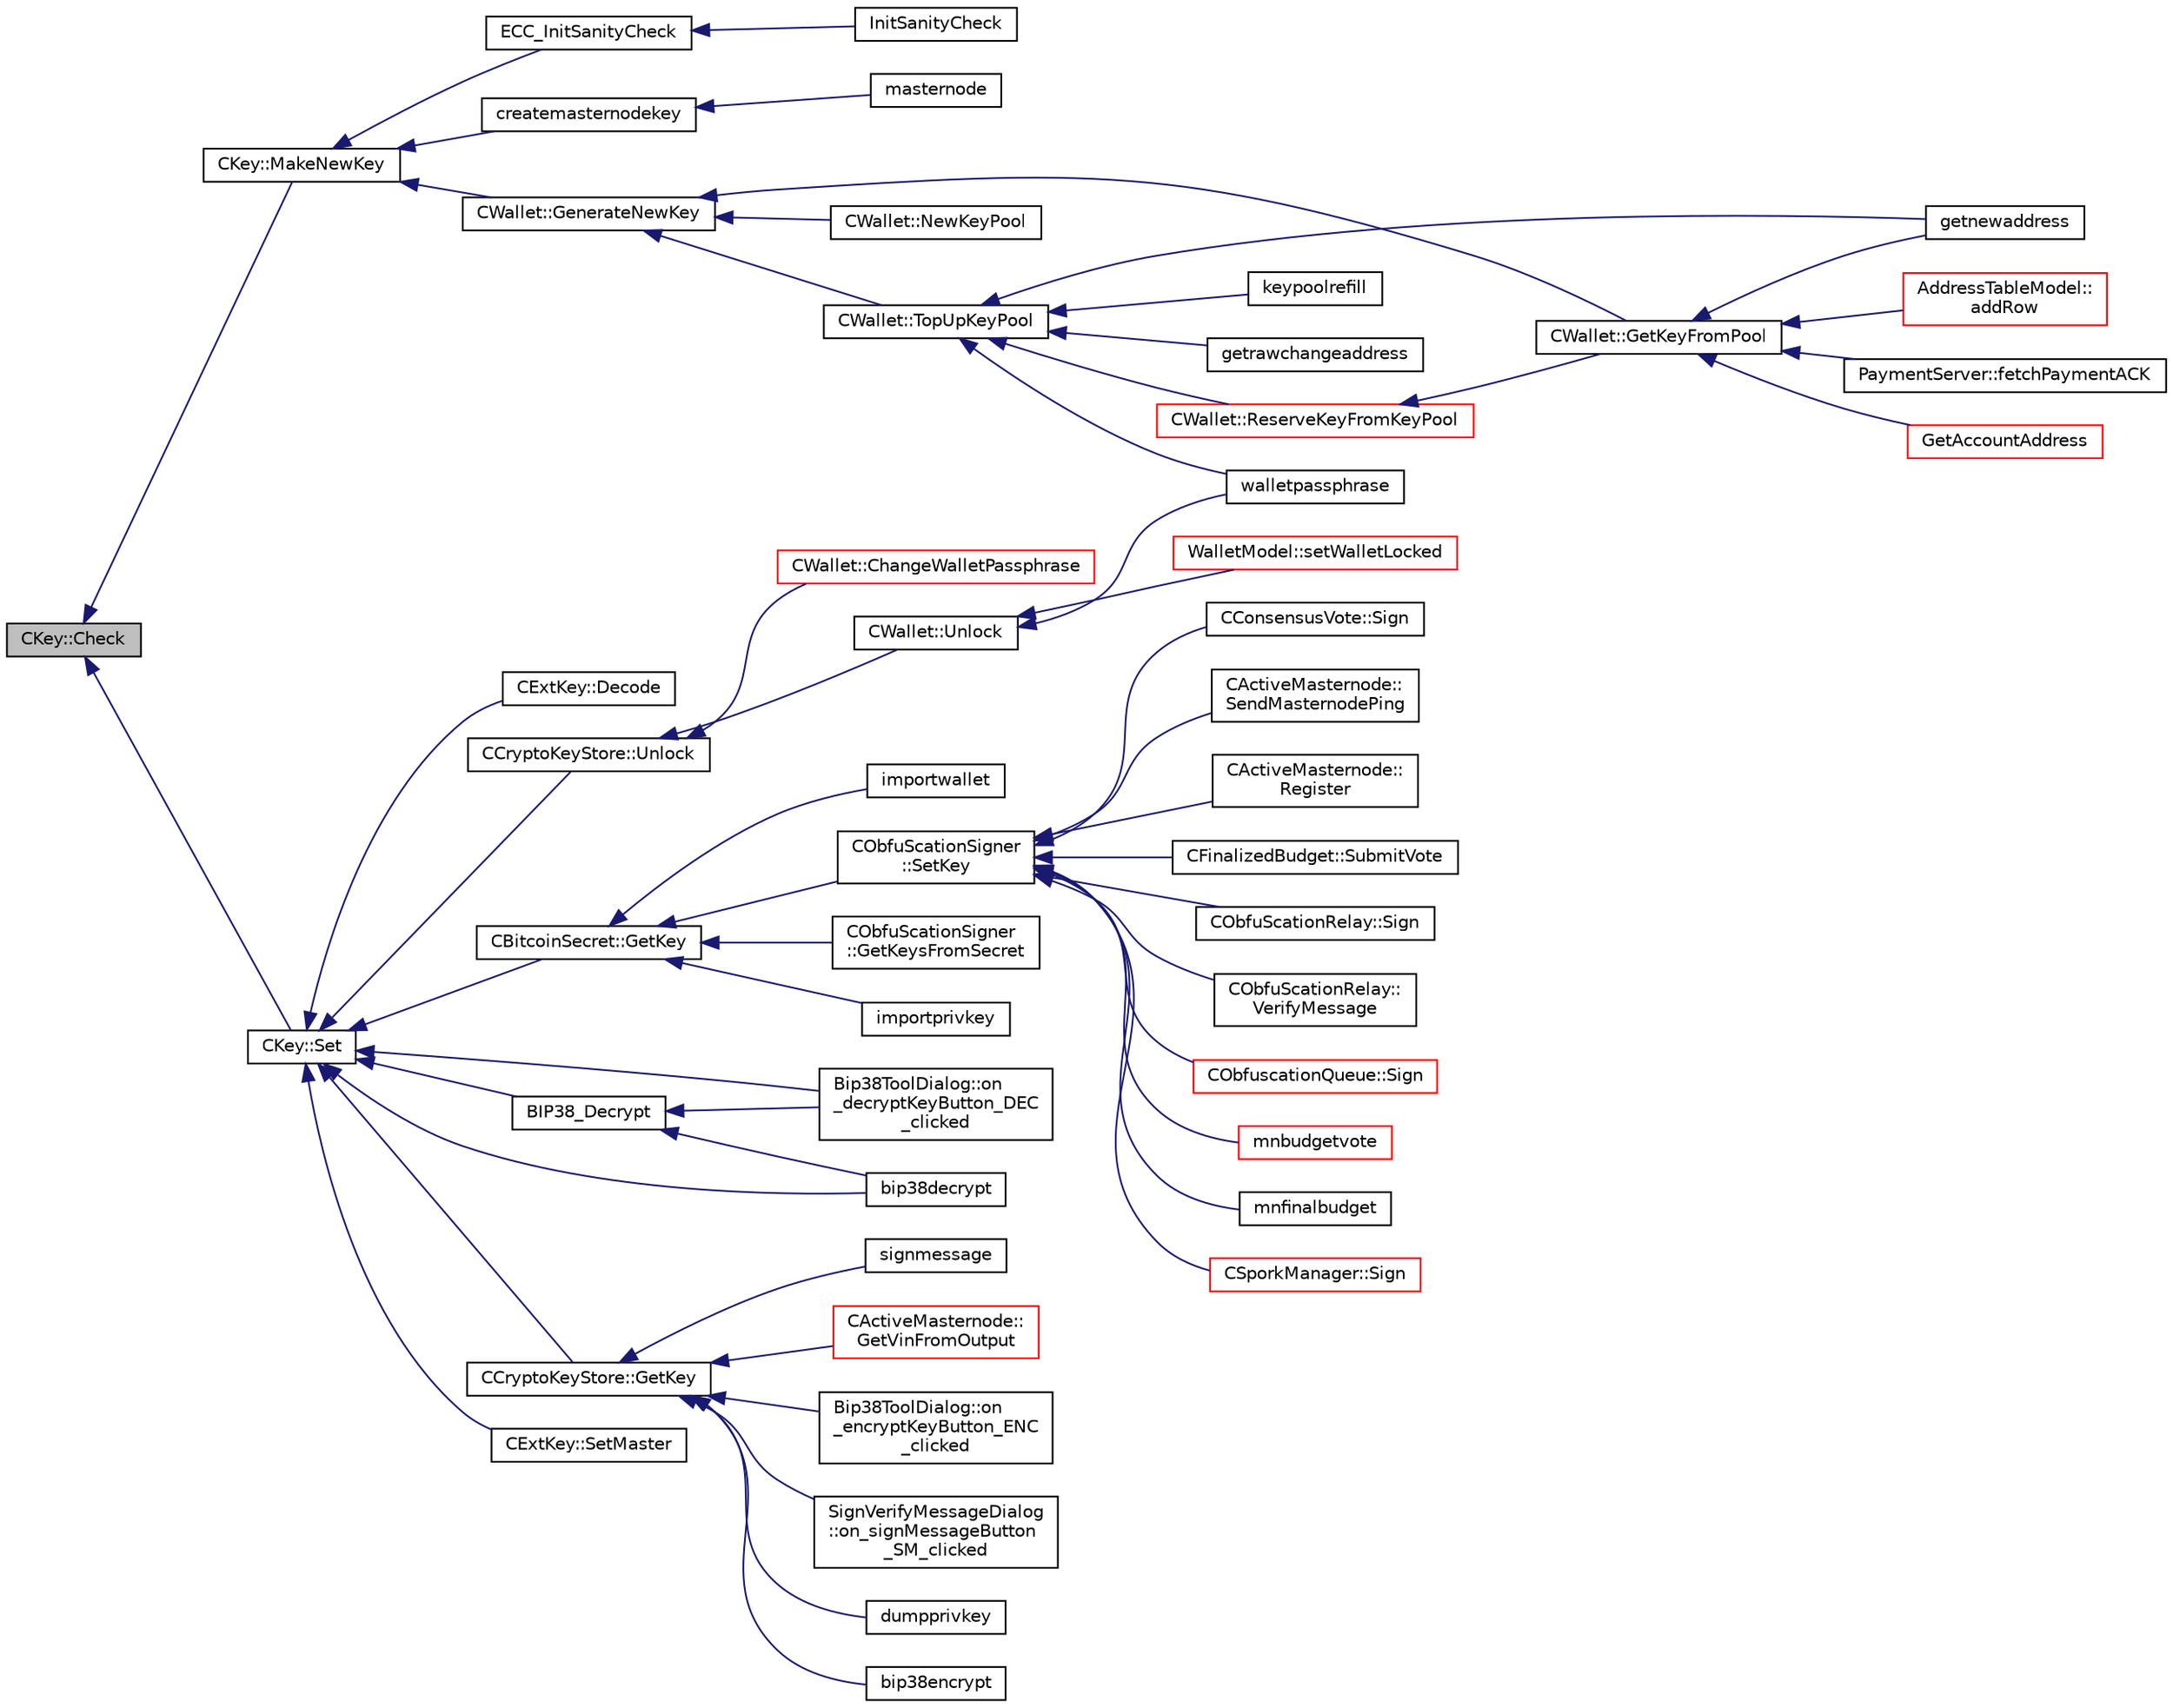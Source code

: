 digraph "CKey::Check"
{
  edge [fontname="Helvetica",fontsize="10",labelfontname="Helvetica",labelfontsize="10"];
  node [fontname="Helvetica",fontsize="10",shape=record];
  rankdir="LR";
  Node205 [label="CKey::Check",height=0.2,width=0.4,color="black", fillcolor="grey75", style="filled", fontcolor="black"];
  Node205 -> Node206 [dir="back",color="midnightblue",fontsize="10",style="solid",fontname="Helvetica"];
  Node206 [label="CKey::MakeNewKey",height=0.2,width=0.4,color="black", fillcolor="white", style="filled",URL="$class_c_key.html#a9d12ed9d297e4286250fd7ea6b59e1a5",tooltip="Generate a new private key using a cryptographic PRNG. "];
  Node206 -> Node207 [dir="back",color="midnightblue",fontsize="10",style="solid",fontname="Helvetica"];
  Node207 [label="ECC_InitSanityCheck",height=0.2,width=0.4,color="black", fillcolor="white", style="filled",URL="$key_8h.html#a55cc40f04bf887c1000667caccb0684a",tooltip="Check that required EC support is available at runtime. "];
  Node207 -> Node208 [dir="back",color="midnightblue",fontsize="10",style="solid",fontname="Helvetica"];
  Node208 [label="InitSanityCheck",height=0.2,width=0.4,color="black", fillcolor="white", style="filled",URL="$init_8cpp.html#a878797b40fb8eb0d7f330a41d7742d11",tooltip="Sanity checks Ensure that DIVI is running in a usable environment with all necessary library support..."];
  Node206 -> Node209 [dir="back",color="midnightblue",fontsize="10",style="solid",fontname="Helvetica"];
  Node209 [label="createmasternodekey",height=0.2,width=0.4,color="black", fillcolor="white", style="filled",URL="$rpcmasternode_8cpp.html#ab2ae911ed724aad1cbe631ae2fe3e219"];
  Node209 -> Node210 [dir="back",color="midnightblue",fontsize="10",style="solid",fontname="Helvetica"];
  Node210 [label="masternode",height=0.2,width=0.4,color="black", fillcolor="white", style="filled",URL="$rpcmasternode_8cpp.html#a30609e443aeb47c29ed0878d16b1b5e1"];
  Node206 -> Node211 [dir="back",color="midnightblue",fontsize="10",style="solid",fontname="Helvetica"];
  Node211 [label="CWallet::GenerateNewKey",height=0.2,width=0.4,color="black", fillcolor="white", style="filled",URL="$group__map_wallet.html#ga061fe7f54f80ec40f856b3e6365c2f4a"];
  Node211 -> Node212 [dir="back",color="midnightblue",fontsize="10",style="solid",fontname="Helvetica"];
  Node212 [label="CWallet::NewKeyPool",height=0.2,width=0.4,color="black", fillcolor="white", style="filled",URL="$group___actions.html#ga7353ba1e79fc4167fbfbe79b41698fa7",tooltip="Mark old keypool keys as used, and generate all new keys. "];
  Node211 -> Node213 [dir="back",color="midnightblue",fontsize="10",style="solid",fontname="Helvetica"];
  Node213 [label="CWallet::TopUpKeyPool",height=0.2,width=0.4,color="black", fillcolor="white", style="filled",URL="$group___actions.html#ga9730278506e0a4f1c65239b951525b55"];
  Node213 -> Node214 [dir="back",color="midnightblue",fontsize="10",style="solid",fontname="Helvetica"];
  Node214 [label="getnewaddress",height=0.2,width=0.4,color="black", fillcolor="white", style="filled",URL="$rpcwallet_8cpp.html#aead824d845d670fbd8f187ebd4f9a535"];
  Node213 -> Node215 [dir="back",color="midnightblue",fontsize="10",style="solid",fontname="Helvetica"];
  Node215 [label="getrawchangeaddress",height=0.2,width=0.4,color="black", fillcolor="white", style="filled",URL="$rpcwallet_8cpp.html#ae71809202b4dcc13d2034c5c72af34da"];
  Node213 -> Node216 [dir="back",color="midnightblue",fontsize="10",style="solid",fontname="Helvetica"];
  Node216 [label="keypoolrefill",height=0.2,width=0.4,color="black", fillcolor="white", style="filled",URL="$rpcwallet_8cpp.html#afe8615fcf2c8e5319166c2fa8c638e08"];
  Node213 -> Node217 [dir="back",color="midnightblue",fontsize="10",style="solid",fontname="Helvetica"];
  Node217 [label="walletpassphrase",height=0.2,width=0.4,color="black", fillcolor="white", style="filled",URL="$rpcwallet_8cpp.html#a733f7c70e7c18783935e6de9643c0086"];
  Node213 -> Node218 [dir="back",color="midnightblue",fontsize="10",style="solid",fontname="Helvetica"];
  Node218 [label="CWallet::ReserveKeyFromKeyPool",height=0.2,width=0.4,color="red", fillcolor="white", style="filled",URL="$group___actions.html#ga9921854840668a1856998f041177dd2b"];
  Node218 -> Node219 [dir="back",color="midnightblue",fontsize="10",style="solid",fontname="Helvetica"];
  Node219 [label="CWallet::GetKeyFromPool",height=0.2,width=0.4,color="black", fillcolor="white", style="filled",URL="$group___actions.html#ga18549ec5c472c003afc4794daeb9adfd"];
  Node219 -> Node220 [dir="back",color="midnightblue",fontsize="10",style="solid",fontname="Helvetica"];
  Node220 [label="AddressTableModel::\laddRow",height=0.2,width=0.4,color="red", fillcolor="white", style="filled",URL="$class_address_table_model.html#aa72edd2a093a6e9318639d69d3a23488"];
  Node219 -> Node225 [dir="back",color="midnightblue",fontsize="10",style="solid",fontname="Helvetica"];
  Node225 [label="PaymentServer::fetchPaymentACK",height=0.2,width=0.4,color="black", fillcolor="white", style="filled",URL="$class_payment_server.html#ab846f9e8778e5cc878b644133e8628f1"];
  Node219 -> Node214 [dir="back",color="midnightblue",fontsize="10",style="solid",fontname="Helvetica"];
  Node219 -> Node226 [dir="back",color="midnightblue",fontsize="10",style="solid",fontname="Helvetica"];
  Node226 [label="GetAccountAddress",height=0.2,width=0.4,color="red", fillcolor="white", style="filled",URL="$rpcwallet_8cpp.html#aa3d9baf7a6fc6c9f0a08ec861ca52f59"];
  Node211 -> Node219 [dir="back",color="midnightblue",fontsize="10",style="solid",fontname="Helvetica"];
  Node205 -> Node234 [dir="back",color="midnightblue",fontsize="10",style="solid",fontname="Helvetica"];
  Node234 [label="CKey::Set",height=0.2,width=0.4,color="black", fillcolor="white", style="filled",URL="$class_c_key.html#aaa13d5f08456bba094210c5eeabf64c8",tooltip="Initialize using begin and end iterators to byte data. "];
  Node234 -> Node235 [dir="back",color="midnightblue",fontsize="10",style="solid",fontname="Helvetica"];
  Node235 [label="CBitcoinSecret::GetKey",height=0.2,width=0.4,color="black", fillcolor="white", style="filled",URL="$class_c_bitcoin_secret.html#a4d6bf559d092e6d47f8001c7171096df"];
  Node235 -> Node236 [dir="back",color="midnightblue",fontsize="10",style="solid",fontname="Helvetica"];
  Node236 [label="CObfuScationSigner\l::SetKey",height=0.2,width=0.4,color="black", fillcolor="white", style="filled",URL="$class_c_obfu_scation_signer.html#a4a12e41611db1b711d59ac4c3323dd36",tooltip="Set the private/public key values, returns true if successful. "];
  Node236 -> Node237 [dir="back",color="midnightblue",fontsize="10",style="solid",fontname="Helvetica"];
  Node237 [label="CActiveMasternode::\lSendMasternodePing",height=0.2,width=0.4,color="black", fillcolor="white", style="filled",URL="$class_c_active_masternode.html#ae30a82106f2c0b6875344e39e49393c2",tooltip="Ping Masternode. "];
  Node236 -> Node238 [dir="back",color="midnightblue",fontsize="10",style="solid",fontname="Helvetica"];
  Node238 [label="CActiveMasternode::\lRegister",height=0.2,width=0.4,color="black", fillcolor="white", style="filled",URL="$class_c_active_masternode.html#a99e26870efec1ea98738cda1a5a85702",tooltip="Register remote Masternode. "];
  Node236 -> Node239 [dir="back",color="midnightblue",fontsize="10",style="solid",fontname="Helvetica"];
  Node239 [label="CFinalizedBudget::SubmitVote",height=0.2,width=0.4,color="black", fillcolor="white", style="filled",URL="$class_c_finalized_budget.html#a8d5710eaf0fe541dcdce1d5f2ebee51c"];
  Node236 -> Node240 [dir="back",color="midnightblue",fontsize="10",style="solid",fontname="Helvetica"];
  Node240 [label="CObfuScationRelay::Sign",height=0.2,width=0.4,color="black", fillcolor="white", style="filled",URL="$class_c_obfu_scation_relay.html#a6a0c143f5d9536a64bcb1745d2011761"];
  Node236 -> Node241 [dir="back",color="midnightblue",fontsize="10",style="solid",fontname="Helvetica"];
  Node241 [label="CObfuScationRelay::\lVerifyMessage",height=0.2,width=0.4,color="black", fillcolor="white", style="filled",URL="$class_c_obfu_scation_relay.html#aa76fd65563c22d322350e09b2b876e9d"];
  Node236 -> Node242 [dir="back",color="midnightblue",fontsize="10",style="solid",fontname="Helvetica"];
  Node242 [label="CObfuscationQueue::Sign",height=0.2,width=0.4,color="red", fillcolor="white", style="filled",URL="$class_c_obfuscation_queue.html#a7d7be50e6c9ca531f4a4b69a3f7c0b79",tooltip="Sign this Obfuscation transaction. "];
  Node236 -> Node245 [dir="back",color="midnightblue",fontsize="10",style="solid",fontname="Helvetica"];
  Node245 [label="mnbudgetvote",height=0.2,width=0.4,color="red", fillcolor="white", style="filled",URL="$rpcmasternode-budget_8cpp.html#a56da074ff2f33c0ef53bb451c67c0761"];
  Node236 -> Node247 [dir="back",color="midnightblue",fontsize="10",style="solid",fontname="Helvetica"];
  Node247 [label="mnfinalbudget",height=0.2,width=0.4,color="black", fillcolor="white", style="filled",URL="$rpcmasternode-budget_8cpp.html#a9377cde49f5b62904aafb46d7d3c5e7c"];
  Node236 -> Node248 [dir="back",color="midnightblue",fontsize="10",style="solid",fontname="Helvetica"];
  Node248 [label="CSporkManager::Sign",height=0.2,width=0.4,color="red", fillcolor="white", style="filled",URL="$class_c_spork_manager.html#adf1b5d40f378c4bd3a5ea31905b11f30"];
  Node236 -> Node257 [dir="back",color="midnightblue",fontsize="10",style="solid",fontname="Helvetica"];
  Node257 [label="CConsensusVote::Sign",height=0.2,width=0.4,color="black", fillcolor="white", style="filled",URL="$class_c_consensus_vote.html#a687495887aa75f5d5bb70f93ecb820d0"];
  Node235 -> Node258 [dir="back",color="midnightblue",fontsize="10",style="solid",fontname="Helvetica"];
  Node258 [label="CObfuScationSigner\l::GetKeysFromSecret",height=0.2,width=0.4,color="black", fillcolor="white", style="filled",URL="$class_c_obfu_scation_signer.html#a1e649a4b0bbeb5921ce2c37a240a98ae",tooltip="Set the private/public key values, returns true if successful. "];
  Node235 -> Node259 [dir="back",color="midnightblue",fontsize="10",style="solid",fontname="Helvetica"];
  Node259 [label="importprivkey",height=0.2,width=0.4,color="black", fillcolor="white", style="filled",URL="$rpcdump_8cpp.html#a3a6fdb974fce01220a895393d444e981"];
  Node235 -> Node260 [dir="back",color="midnightblue",fontsize="10",style="solid",fontname="Helvetica"];
  Node260 [label="importwallet",height=0.2,width=0.4,color="black", fillcolor="white", style="filled",URL="$rpcdump_8cpp.html#a2566d5c9dd1938b74e70398cdb3ac5c1"];
  Node234 -> Node261 [dir="back",color="midnightblue",fontsize="10",style="solid",fontname="Helvetica"];
  Node261 [label="BIP38_Decrypt",height=0.2,width=0.4,color="black", fillcolor="white", style="filled",URL="$bip38_8h.html#a3a8abd78d8750c4c7622d7acd3815743"];
  Node261 -> Node262 [dir="back",color="midnightblue",fontsize="10",style="solid",fontname="Helvetica"];
  Node262 [label="Bip38ToolDialog::on\l_decryptKeyButton_DEC\l_clicked",height=0.2,width=0.4,color="black", fillcolor="white", style="filled",URL="$class_bip38_tool_dialog.html#a7675f3df0cc4dc22a100052a5b099191"];
  Node261 -> Node263 [dir="back",color="midnightblue",fontsize="10",style="solid",fontname="Helvetica"];
  Node263 [label="bip38decrypt",height=0.2,width=0.4,color="black", fillcolor="white", style="filled",URL="$rpcdump_8cpp.html#a64a0e2e87f6d741efd662ac94080159d"];
  Node234 -> Node264 [dir="back",color="midnightblue",fontsize="10",style="solid",fontname="Helvetica"];
  Node264 [label="CCryptoKeyStore::Unlock",height=0.2,width=0.4,color="black", fillcolor="white", style="filled",URL="$class_c_crypto_key_store.html#a81bd70e18aa75f566526620a74f9cd88"];
  Node264 -> Node265 [dir="back",color="midnightblue",fontsize="10",style="solid",fontname="Helvetica"];
  Node265 [label="CWallet::Unlock",height=0.2,width=0.4,color="black", fillcolor="white", style="filled",URL="$group__map_wallet.html#ga654ae5a3a7c4c7c7bfd271f108781b40"];
  Node265 -> Node266 [dir="back",color="midnightblue",fontsize="10",style="solid",fontname="Helvetica"];
  Node266 [label="WalletModel::setWalletLocked",height=0.2,width=0.4,color="red", fillcolor="white", style="filled",URL="$class_wallet_model.html#a5a8b65bfaecb0813d64c733f4f34f090"];
  Node265 -> Node217 [dir="back",color="midnightblue",fontsize="10",style="solid",fontname="Helvetica"];
  Node264 -> Node286 [dir="back",color="midnightblue",fontsize="10",style="solid",fontname="Helvetica"];
  Node286 [label="CWallet::ChangeWalletPassphrase",height=0.2,width=0.4,color="red", fillcolor="white", style="filled",URL="$group__map_wallet.html#ga4abcec3066e7c462f4564c159fc15031"];
  Node234 -> Node289 [dir="back",color="midnightblue",fontsize="10",style="solid",fontname="Helvetica"];
  Node289 [label="CCryptoKeyStore::GetKey",height=0.2,width=0.4,color="black", fillcolor="white", style="filled",URL="$class_c_crypto_key_store.html#af46ec271fffb65a113702ba40a3738c8"];
  Node289 -> Node290 [dir="back",color="midnightblue",fontsize="10",style="solid",fontname="Helvetica"];
  Node290 [label="CActiveMasternode::\lGetVinFromOutput",height=0.2,width=0.4,color="red", fillcolor="white", style="filled",URL="$class_c_active_masternode.html#abc2ae1e24001f80ace4bbea2b6453944"];
  Node289 -> Node268 [dir="back",color="midnightblue",fontsize="10",style="solid",fontname="Helvetica"];
  Node268 [label="Bip38ToolDialog::on\l_encryptKeyButton_ENC\l_clicked",height=0.2,width=0.4,color="black", fillcolor="white", style="filled",URL="$class_bip38_tool_dialog.html#a31cdc41e507628f2cd413e9df57c5770"];
  Node289 -> Node281 [dir="back",color="midnightblue",fontsize="10",style="solid",fontname="Helvetica"];
  Node281 [label="SignVerifyMessageDialog\l::on_signMessageButton\l_SM_clicked",height=0.2,width=0.4,color="black", fillcolor="white", style="filled",URL="$class_sign_verify_message_dialog.html#a2ef91b4ace68d63ab1c1d3cc6c13b5f9"];
  Node289 -> Node294 [dir="back",color="midnightblue",fontsize="10",style="solid",fontname="Helvetica"];
  Node294 [label="dumpprivkey",height=0.2,width=0.4,color="black", fillcolor="white", style="filled",URL="$rpcdump_8cpp.html#a4010fb238298e15c540d3e5ecd60f858"];
  Node289 -> Node295 [dir="back",color="midnightblue",fontsize="10",style="solid",fontname="Helvetica"];
  Node295 [label="bip38encrypt",height=0.2,width=0.4,color="black", fillcolor="white", style="filled",URL="$rpcdump_8cpp.html#a303f255a7509999ce1e535d5e7bb220d"];
  Node289 -> Node296 [dir="back",color="midnightblue",fontsize="10",style="solid",fontname="Helvetica"];
  Node296 [label="signmessage",height=0.2,width=0.4,color="black", fillcolor="white", style="filled",URL="$rpcwallet_8cpp.html#a315b42a2c859c4b50a54c1b05984928c"];
  Node234 -> Node297 [dir="back",color="midnightblue",fontsize="10",style="solid",fontname="Helvetica"];
  Node297 [label="CExtKey::SetMaster",height=0.2,width=0.4,color="black", fillcolor="white", style="filled",URL="$struct_c_ext_key.html#a8cd6ecafdd649082601d7eebbec79688"];
  Node234 -> Node298 [dir="back",color="midnightblue",fontsize="10",style="solid",fontname="Helvetica"];
  Node298 [label="CExtKey::Decode",height=0.2,width=0.4,color="black", fillcolor="white", style="filled",URL="$struct_c_ext_key.html#a9720e119745472336b6729e19f0819dd"];
  Node234 -> Node262 [dir="back",color="midnightblue",fontsize="10",style="solid",fontname="Helvetica"];
  Node234 -> Node263 [dir="back",color="midnightblue",fontsize="10",style="solid",fontname="Helvetica"];
}
